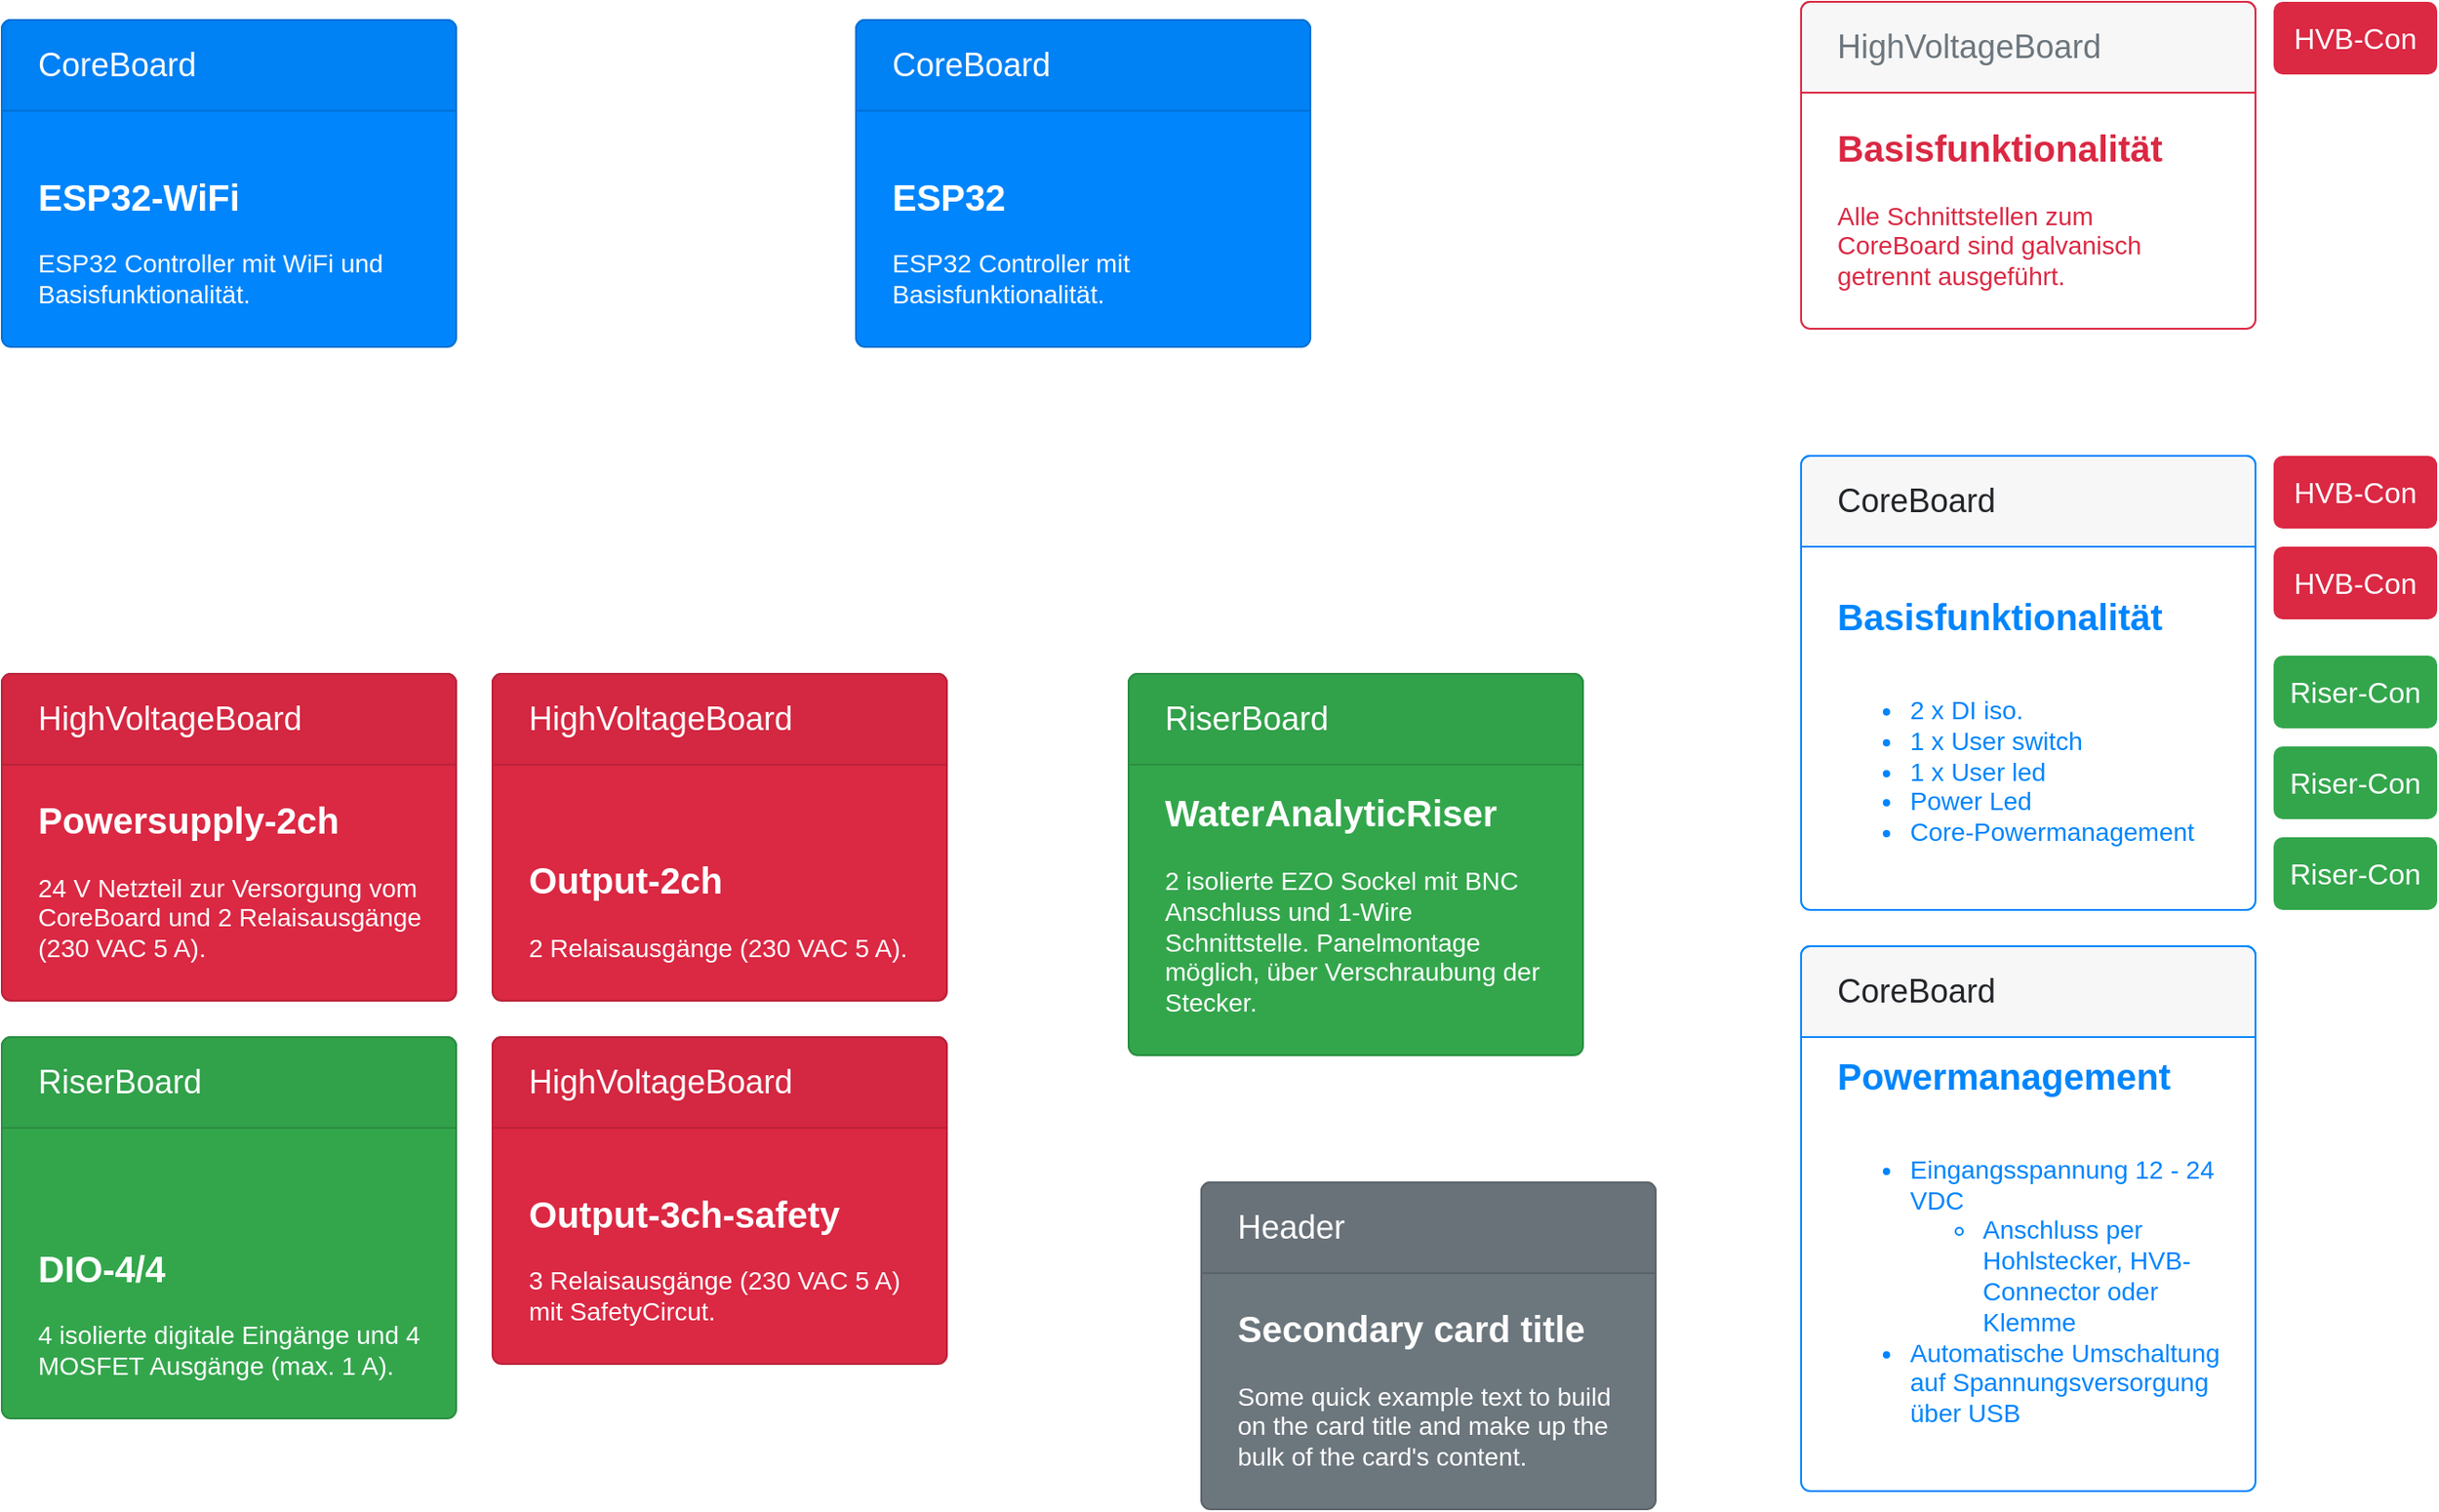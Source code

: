 <mxfile version="24.7.12">
  <diagram name="Seite-1" id="YVsHB8WTYbMFEzjw-cUy">
    <mxGraphModel dx="1434" dy="947" grid="1" gridSize="10" guides="1" tooltips="1" connect="1" arrows="1" fold="1" page="1" pageScale="1" pageWidth="1654" pageHeight="1169" math="0" shadow="0">
      <root>
        <mxCell id="0" />
        <mxCell id="1" parent="0" />
        <mxCell id="L24E9OEPDApnfGDhgLYN-9" value="&lt;b&gt;&lt;font style=&quot;font-size: 20px&quot;&gt;ESP32-WiFi&lt;/font&gt;&lt;/b&gt;&lt;br style=&quot;font-size: 14px&quot;&gt;&lt;br style=&quot;font-size: 14px&quot;&gt;ESP32 Controller mit WiFi und Basisfunktionalität." style="html=1;shadow=0;dashed=0;shape=mxgraph.bootstrap.rrect;rSize=5;strokeColor=#0071D5;html=1;whiteSpace=wrap;fillColor=#0085FC;fontColor=#ffffff;verticalAlign=bottom;align=left;spacing=20;spacingBottom=0;fontSize=14;" vertex="1" parent="1">
          <mxGeometry x="100" y="340" width="250" height="180" as="geometry" />
        </mxCell>
        <mxCell id="L24E9OEPDApnfGDhgLYN-10" value="CoreBoard" style="html=1;shadow=0;dashed=0;shape=mxgraph.bootstrap.topButton;rSize=5;perimeter=none;whiteSpace=wrap;fillColor=#0081F4;strokeColor=#0071D5;fontColor=#ffffff;resizeWidth=1;fontSize=18;align=left;spacing=20;" vertex="1" parent="L24E9OEPDApnfGDhgLYN-9">
          <mxGeometry width="250" height="50" relative="1" as="geometry" />
        </mxCell>
        <mxCell id="L24E9OEPDApnfGDhgLYN-11" value="&lt;b&gt;&lt;font style=&quot;font-size: 20px&quot;&gt;Powersupply-2ch&lt;/font&gt;&lt;/b&gt;&lt;br style=&quot;font-size: 14px&quot;&gt;&lt;br style=&quot;font-size: 14px&quot;&gt;24 V Netzteil zur Versorgung vom CoreBoard und 2 Relaisausgänge (230 VAC 5 A)." style="html=1;shadow=0;dashed=0;shape=mxgraph.bootstrap.rrect;rSize=5;strokeColor=#BA2239;html=1;whiteSpace=wrap;fillColor=#DB2843;fontColor=#ffffff;verticalAlign=bottom;align=left;spacing=20;spacingBottom=0;fontSize=14;" vertex="1" parent="1">
          <mxGeometry x="100" y="700" width="250" height="180" as="geometry" />
        </mxCell>
        <mxCell id="L24E9OEPDApnfGDhgLYN-12" value="HighVoltageBoard" style="html=1;shadow=0;dashed=0;shape=mxgraph.bootstrap.topButton;rSize=5;perimeter=none;whiteSpace=wrap;fillColor=#D42741;strokeColor=#BA2239;fontColor=#ffffff;resizeWidth=1;fontSize=18;align=left;spacing=20;" vertex="1" parent="L24E9OEPDApnfGDhgLYN-11">
          <mxGeometry width="250" height="50" relative="1" as="geometry" />
        </mxCell>
        <mxCell id="L24E9OEPDApnfGDhgLYN-13" value="&lt;b&gt;&lt;font style=&quot;font-size: 20px&quot;&gt;WaterAnalyticRiser&lt;/font&gt;&lt;/b&gt;&lt;br style=&quot;font-size: 14px&quot;&gt;&lt;br style=&quot;font-size: 14px&quot;&gt;2 isolierte EZO Sockel mit BNC Anschluss und 1-Wire Schnittstelle. Panelmontage möglich, über Verschraubung der Stecker." style="html=1;shadow=0;dashed=0;shape=mxgraph.bootstrap.rrect;rSize=5;strokeColor=#2B8D40;html=1;whiteSpace=wrap;fillColor=#33A64C;fontColor=#ffffff;verticalAlign=bottom;align=left;spacing=20;spacingBottom=0;fontSize=14;" vertex="1" parent="1">
          <mxGeometry x="720" y="700" width="250" height="210" as="geometry" />
        </mxCell>
        <mxCell id="L24E9OEPDApnfGDhgLYN-14" value="RiserBoard" style="html=1;shadow=0;dashed=0;shape=mxgraph.bootstrap.topButton;rSize=5;perimeter=none;whiteSpace=wrap;fillColor=#31A14A;strokeColor=#2B8D40;fontColor=#ffffff;resizeWidth=1;fontSize=18;align=left;spacing=20;" vertex="1" parent="L24E9OEPDApnfGDhgLYN-13">
          <mxGeometry width="250" height="50" relative="1" as="geometry" />
        </mxCell>
        <mxCell id="L24E9OEPDApnfGDhgLYN-15" value="&lt;b&gt;&lt;font style=&quot;font-size: 20px&quot;&gt;Secondary card title&lt;/font&gt;&lt;/b&gt;&lt;br style=&quot;font-size: 14px&quot;&gt;&lt;br style=&quot;font-size: 14px&quot;&gt;Some quick example text to build on the card title and make up the bulk of the card&#39;s content." style="html=1;shadow=0;dashed=0;shape=mxgraph.bootstrap.rrect;rSize=5;strokeColor=#5B646A;html=1;whiteSpace=wrap;fillColor=#6C767D;fontColor=#ffffff;verticalAlign=bottom;align=left;spacing=20;spacingBottom=0;fontSize=14;" vertex="1" parent="1">
          <mxGeometry x="760" y="980" width="250" height="180" as="geometry" />
        </mxCell>
        <mxCell id="L24E9OEPDApnfGDhgLYN-16" value="Header" style="html=1;shadow=0;dashed=0;shape=mxgraph.bootstrap.topButton;rSize=5;perimeter=none;whiteSpace=wrap;fillColor=#697279;strokeColor=#5B646A;fontColor=#ffffff;resizeWidth=1;fontSize=18;align=left;spacing=20;" vertex="1" parent="L24E9OEPDApnfGDhgLYN-15">
          <mxGeometry width="250" height="50" relative="1" as="geometry" />
        </mxCell>
        <mxCell id="L24E9OEPDApnfGDhgLYN-17" value="&lt;b&gt;&lt;font style=&quot;font-size: 20px&quot;&gt;ESP32&lt;/font&gt;&lt;/b&gt;&lt;br style=&quot;font-size: 14px&quot;&gt;&lt;br style=&quot;font-size: 14px&quot;&gt;ESP32 Controller mit Basisfunktionalität." style="html=1;shadow=0;dashed=0;shape=mxgraph.bootstrap.rrect;rSize=5;strokeColor=#0071D5;html=1;whiteSpace=wrap;fillColor=#0085FC;fontColor=#ffffff;verticalAlign=bottom;align=left;spacing=20;spacingBottom=0;fontSize=14;" vertex="1" parent="1">
          <mxGeometry x="570" y="340" width="250" height="180" as="geometry" />
        </mxCell>
        <mxCell id="L24E9OEPDApnfGDhgLYN-18" value="CoreBoard" style="html=1;shadow=0;dashed=0;shape=mxgraph.bootstrap.topButton;rSize=5;perimeter=none;whiteSpace=wrap;fillColor=#0081F4;strokeColor=#0071D5;fontColor=#ffffff;resizeWidth=1;fontSize=18;align=left;spacing=20;" vertex="1" parent="L24E9OEPDApnfGDhgLYN-17">
          <mxGeometry width="250" height="50" relative="1" as="geometry" />
        </mxCell>
        <mxCell id="L24E9OEPDApnfGDhgLYN-21" value="&lt;b&gt;&lt;font style=&quot;font-size: 20px&quot;&gt;Basisfunktionalität&lt;/font&gt;&lt;/b&gt;&lt;br style=&quot;font-size: 14px&quot;&gt;&lt;br style=&quot;font-size: 14px&quot;&gt;&lt;ul&gt;&lt;li&gt;2 x DI iso.&lt;/li&gt;&lt;li&gt;1 x User switch&lt;/li&gt;&lt;li&gt;1 x User led&lt;/li&gt;&lt;li&gt;Power Led&lt;/li&gt;&lt;li&gt;Core-Powermanagement&lt;/li&gt;&lt;/ul&gt;" style="html=1;shadow=0;dashed=0;shape=mxgraph.bootstrap.rrect;rSize=5;strokeColor=#0085FC;html=1;whiteSpace=wrap;fillColor=#ffffff;fontColor=#0085FC;verticalAlign=bottom;align=left;spacing=20;spacingBottom=0;fontSize=14;" vertex="1" parent="1">
          <mxGeometry x="1090" y="580" width="250" height="250" as="geometry" />
        </mxCell>
        <mxCell id="L24E9OEPDApnfGDhgLYN-22" value="CoreBoard" style="html=1;shadow=0;dashed=0;shape=mxgraph.bootstrap.topButton;rSize=5;perimeter=none;whiteSpace=wrap;fillColor=#F7F7F7;strokeColor=#0085FC;fontColor=#212529;resizeWidth=1;fontSize=18;align=left;spacing=20;" vertex="1" parent="L24E9OEPDApnfGDhgLYN-21">
          <mxGeometry width="250" height="50" relative="1" as="geometry" />
        </mxCell>
        <mxCell id="L24E9OEPDApnfGDhgLYN-23" value="&lt;b&gt;&lt;font style=&quot;font-size: 20px&quot;&gt;Powermanagement&lt;/font&gt;&lt;/b&gt;&lt;br style=&quot;font-size: 14px&quot;&gt;&lt;br style=&quot;font-size: 14px&quot;&gt;&lt;ul&gt;&lt;li&gt;Eingangsspannung 12 - 24 VDC&lt;/li&gt;&lt;ul&gt;&lt;li&gt;Anschluss per Hohlstecker, HVB-Connector oder Klemme&lt;/li&gt;&lt;/ul&gt;&lt;li&gt;Automatische Umschaltung auf Spannungsversorgung über USB&lt;/li&gt;&lt;/ul&gt;" style="html=1;shadow=0;dashed=0;shape=mxgraph.bootstrap.rrect;rSize=5;strokeColor=#0085FC;html=1;whiteSpace=wrap;fillColor=#ffffff;fontColor=#0085FC;verticalAlign=bottom;align=left;spacing=20;spacingBottom=0;fontSize=14;" vertex="1" parent="1">
          <mxGeometry x="1090" y="850" width="250" height="300" as="geometry" />
        </mxCell>
        <mxCell id="L24E9OEPDApnfGDhgLYN-24" value="CoreBoard" style="html=1;shadow=0;dashed=0;shape=mxgraph.bootstrap.topButton;rSize=5;perimeter=none;whiteSpace=wrap;fillColor=#F7F7F7;strokeColor=#0085FC;fontColor=#212529;resizeWidth=1;fontSize=18;align=left;spacing=20;" vertex="1" parent="L24E9OEPDApnfGDhgLYN-23">
          <mxGeometry width="250" height="50" relative="1" as="geometry" />
        </mxCell>
        <mxCell id="L24E9OEPDApnfGDhgLYN-25" value="HVB-Con" style="html=1;shadow=0;dashed=0;shape=mxgraph.bootstrap.rrect;rSize=5;strokeColor=none;strokeWidth=1;fillColor=#DB2843;fontColor=#FFFFFF;whiteSpace=wrap;align=center;verticalAlign=middle;spacingLeft=0;fontStyle=0;fontSize=16;spacing=5;" vertex="1" parent="1">
          <mxGeometry x="1350" y="580" width="90" height="40" as="geometry" />
        </mxCell>
        <mxCell id="L24E9OEPDApnfGDhgLYN-26" value="Riser-Con" style="html=1;shadow=0;dashed=0;shape=mxgraph.bootstrap.rrect;rSize=5;strokeColor=none;strokeWidth=1;fillColor=#33A64C;fontColor=#FFFFFF;whiteSpace=wrap;align=center;verticalAlign=middle;spacingLeft=0;fontStyle=0;fontSize=16;spacing=5;" vertex="1" parent="1">
          <mxGeometry x="1350" y="690" width="90" height="40" as="geometry" />
        </mxCell>
        <mxCell id="L24E9OEPDApnfGDhgLYN-27" value="Riser-Con" style="html=1;shadow=0;dashed=0;shape=mxgraph.bootstrap.rrect;rSize=5;strokeColor=none;strokeWidth=1;fillColor=#33A64C;fontColor=#FFFFFF;whiteSpace=wrap;align=center;verticalAlign=middle;spacingLeft=0;fontStyle=0;fontSize=16;spacing=5;" vertex="1" parent="1">
          <mxGeometry x="1350" y="740" width="90" height="40" as="geometry" />
        </mxCell>
        <mxCell id="L24E9OEPDApnfGDhgLYN-28" value="Riser-Con" style="html=1;shadow=0;dashed=0;shape=mxgraph.bootstrap.rrect;rSize=5;strokeColor=none;strokeWidth=1;fillColor=#33A64C;fontColor=#FFFFFF;whiteSpace=wrap;align=center;verticalAlign=middle;spacingLeft=0;fontStyle=0;fontSize=16;spacing=5;" vertex="1" parent="1">
          <mxGeometry x="1350" y="790" width="90" height="40" as="geometry" />
        </mxCell>
        <mxCell id="L24E9OEPDApnfGDhgLYN-30" value="HVB-Con" style="html=1;shadow=0;dashed=0;shape=mxgraph.bootstrap.rrect;rSize=5;strokeColor=none;strokeWidth=1;fillColor=#DB2843;fontColor=#FFFFFF;whiteSpace=wrap;align=center;verticalAlign=middle;spacingLeft=0;fontStyle=0;fontSize=16;spacing=5;" vertex="1" parent="1">
          <mxGeometry x="1350" y="630" width="90" height="40" as="geometry" />
        </mxCell>
        <mxCell id="L24E9OEPDApnfGDhgLYN-34" value="&lt;span style=&quot;font-size: 20px;&quot;&gt;&lt;b&gt;Output-2ch&lt;/b&gt;&lt;/span&gt;&lt;br style=&quot;font-size: 14px&quot;&gt;&lt;br style=&quot;font-size: 14px&quot;&gt;2 Relaisausgänge (230 VAC 5 A)." style="html=1;shadow=0;dashed=0;shape=mxgraph.bootstrap.rrect;rSize=5;strokeColor=#BA2239;html=1;whiteSpace=wrap;fillColor=#DB2843;fontColor=#ffffff;verticalAlign=bottom;align=left;spacing=20;spacingBottom=0;fontSize=14;" vertex="1" parent="1">
          <mxGeometry x="370" y="700" width="250" height="180" as="geometry" />
        </mxCell>
        <mxCell id="L24E9OEPDApnfGDhgLYN-35" value="HighVoltageBoard" style="html=1;shadow=0;dashed=0;shape=mxgraph.bootstrap.topButton;rSize=5;perimeter=none;whiteSpace=wrap;fillColor=#D42741;strokeColor=#BA2239;fontColor=#ffffff;resizeWidth=1;fontSize=18;align=left;spacing=20;" vertex="1" parent="L24E9OEPDApnfGDhgLYN-34">
          <mxGeometry width="250" height="50" relative="1" as="geometry" />
        </mxCell>
        <mxCell id="L24E9OEPDApnfGDhgLYN-36" value="&lt;b&gt;&lt;font style=&quot;font-size: 20px&quot;&gt;Basisfunktionalität&lt;/font&gt;&lt;/b&gt;&lt;br style=&quot;font-size: 14px&quot;&gt;&lt;br style=&quot;font-size: 14px&quot;&gt;Alle Schnittstellen zum CoreBoard sind galvanisch getrennt ausgeführt." style="html=1;shadow=0;dashed=0;shape=mxgraph.bootstrap.rrect;rSize=5;strokeColor=#DB2843;html=1;whiteSpace=wrap;fillColor=#ffffff;fontColor=#DB2843;verticalAlign=bottom;align=left;spacing=20;spacingBottom=0;fontSize=14;" vertex="1" parent="1">
          <mxGeometry x="1090" y="330" width="250" height="180" as="geometry" />
        </mxCell>
        <mxCell id="L24E9OEPDApnfGDhgLYN-37" value="HighVoltageBoard" style="html=1;shadow=0;dashed=0;shape=mxgraph.bootstrap.topButton;rSize=5;perimeter=none;whiteSpace=wrap;fillColor=#F7F7F7;strokeColor=#DB2843;fontColor=#6C767D;resizeWidth=1;fontSize=18;align=left;spacing=20;" vertex="1" parent="L24E9OEPDApnfGDhgLYN-36">
          <mxGeometry width="250" height="50" relative="1" as="geometry" />
        </mxCell>
        <mxCell id="L24E9OEPDApnfGDhgLYN-38" value="HVB-Con" style="html=1;shadow=0;dashed=0;shape=mxgraph.bootstrap.rrect;rSize=5;strokeColor=none;strokeWidth=1;fillColor=#DB2843;fontColor=#FFFFFF;whiteSpace=wrap;align=center;verticalAlign=middle;spacingLeft=0;fontStyle=0;fontSize=16;spacing=5;" vertex="1" parent="1">
          <mxGeometry x="1350" y="330" width="90" height="40" as="geometry" />
        </mxCell>
        <mxCell id="L24E9OEPDApnfGDhgLYN-39" value="&lt;span style=&quot;font-size: 20px;&quot;&gt;&lt;b&gt;Output-3ch-safety&lt;/b&gt;&lt;/span&gt;&lt;br style=&quot;font-size: 14px&quot;&gt;&lt;br style=&quot;font-size: 14px&quot;&gt;3 Relaisausgänge (230 VAC 5 A) mit SafetyCircut." style="html=1;shadow=0;dashed=0;shape=mxgraph.bootstrap.rrect;rSize=5;strokeColor=#BA2239;html=1;whiteSpace=wrap;fillColor=#DB2843;fontColor=#ffffff;verticalAlign=bottom;align=left;spacing=20;spacingBottom=0;fontSize=14;" vertex="1" parent="1">
          <mxGeometry x="370" y="900" width="250" height="180" as="geometry" />
        </mxCell>
        <mxCell id="L24E9OEPDApnfGDhgLYN-40" value="HighVoltageBoard" style="html=1;shadow=0;dashed=0;shape=mxgraph.bootstrap.topButton;rSize=5;perimeter=none;whiteSpace=wrap;fillColor=#D42741;strokeColor=#BA2239;fontColor=#ffffff;resizeWidth=1;fontSize=18;align=left;spacing=20;" vertex="1" parent="L24E9OEPDApnfGDhgLYN-39">
          <mxGeometry width="250" height="50" relative="1" as="geometry" />
        </mxCell>
        <mxCell id="L24E9OEPDApnfGDhgLYN-41" value="&lt;b&gt;&lt;font style=&quot;font-size: 20px&quot;&gt;DIO-4/4&lt;/font&gt;&lt;/b&gt;&lt;br style=&quot;font-size: 14px&quot;&gt;&lt;br style=&quot;font-size: 14px&quot;&gt;4 isolierte digitale Eingänge und 4 MOSFET Ausgänge (max. 1 A)." style="html=1;shadow=0;dashed=0;shape=mxgraph.bootstrap.rrect;rSize=5;strokeColor=#2B8D40;html=1;whiteSpace=wrap;fillColor=#33A64C;fontColor=#ffffff;verticalAlign=bottom;align=left;spacing=20;spacingBottom=0;fontSize=14;" vertex="1" parent="1">
          <mxGeometry x="100" y="900" width="250" height="210" as="geometry" />
        </mxCell>
        <mxCell id="L24E9OEPDApnfGDhgLYN-42" value="RiserBoard" style="html=1;shadow=0;dashed=0;shape=mxgraph.bootstrap.topButton;rSize=5;perimeter=none;whiteSpace=wrap;fillColor=#31A14A;strokeColor=#2B8D40;fontColor=#ffffff;resizeWidth=1;fontSize=18;align=left;spacing=20;" vertex="1" parent="L24E9OEPDApnfGDhgLYN-41">
          <mxGeometry width="250" height="50" relative="1" as="geometry" />
        </mxCell>
      </root>
    </mxGraphModel>
  </diagram>
</mxfile>

